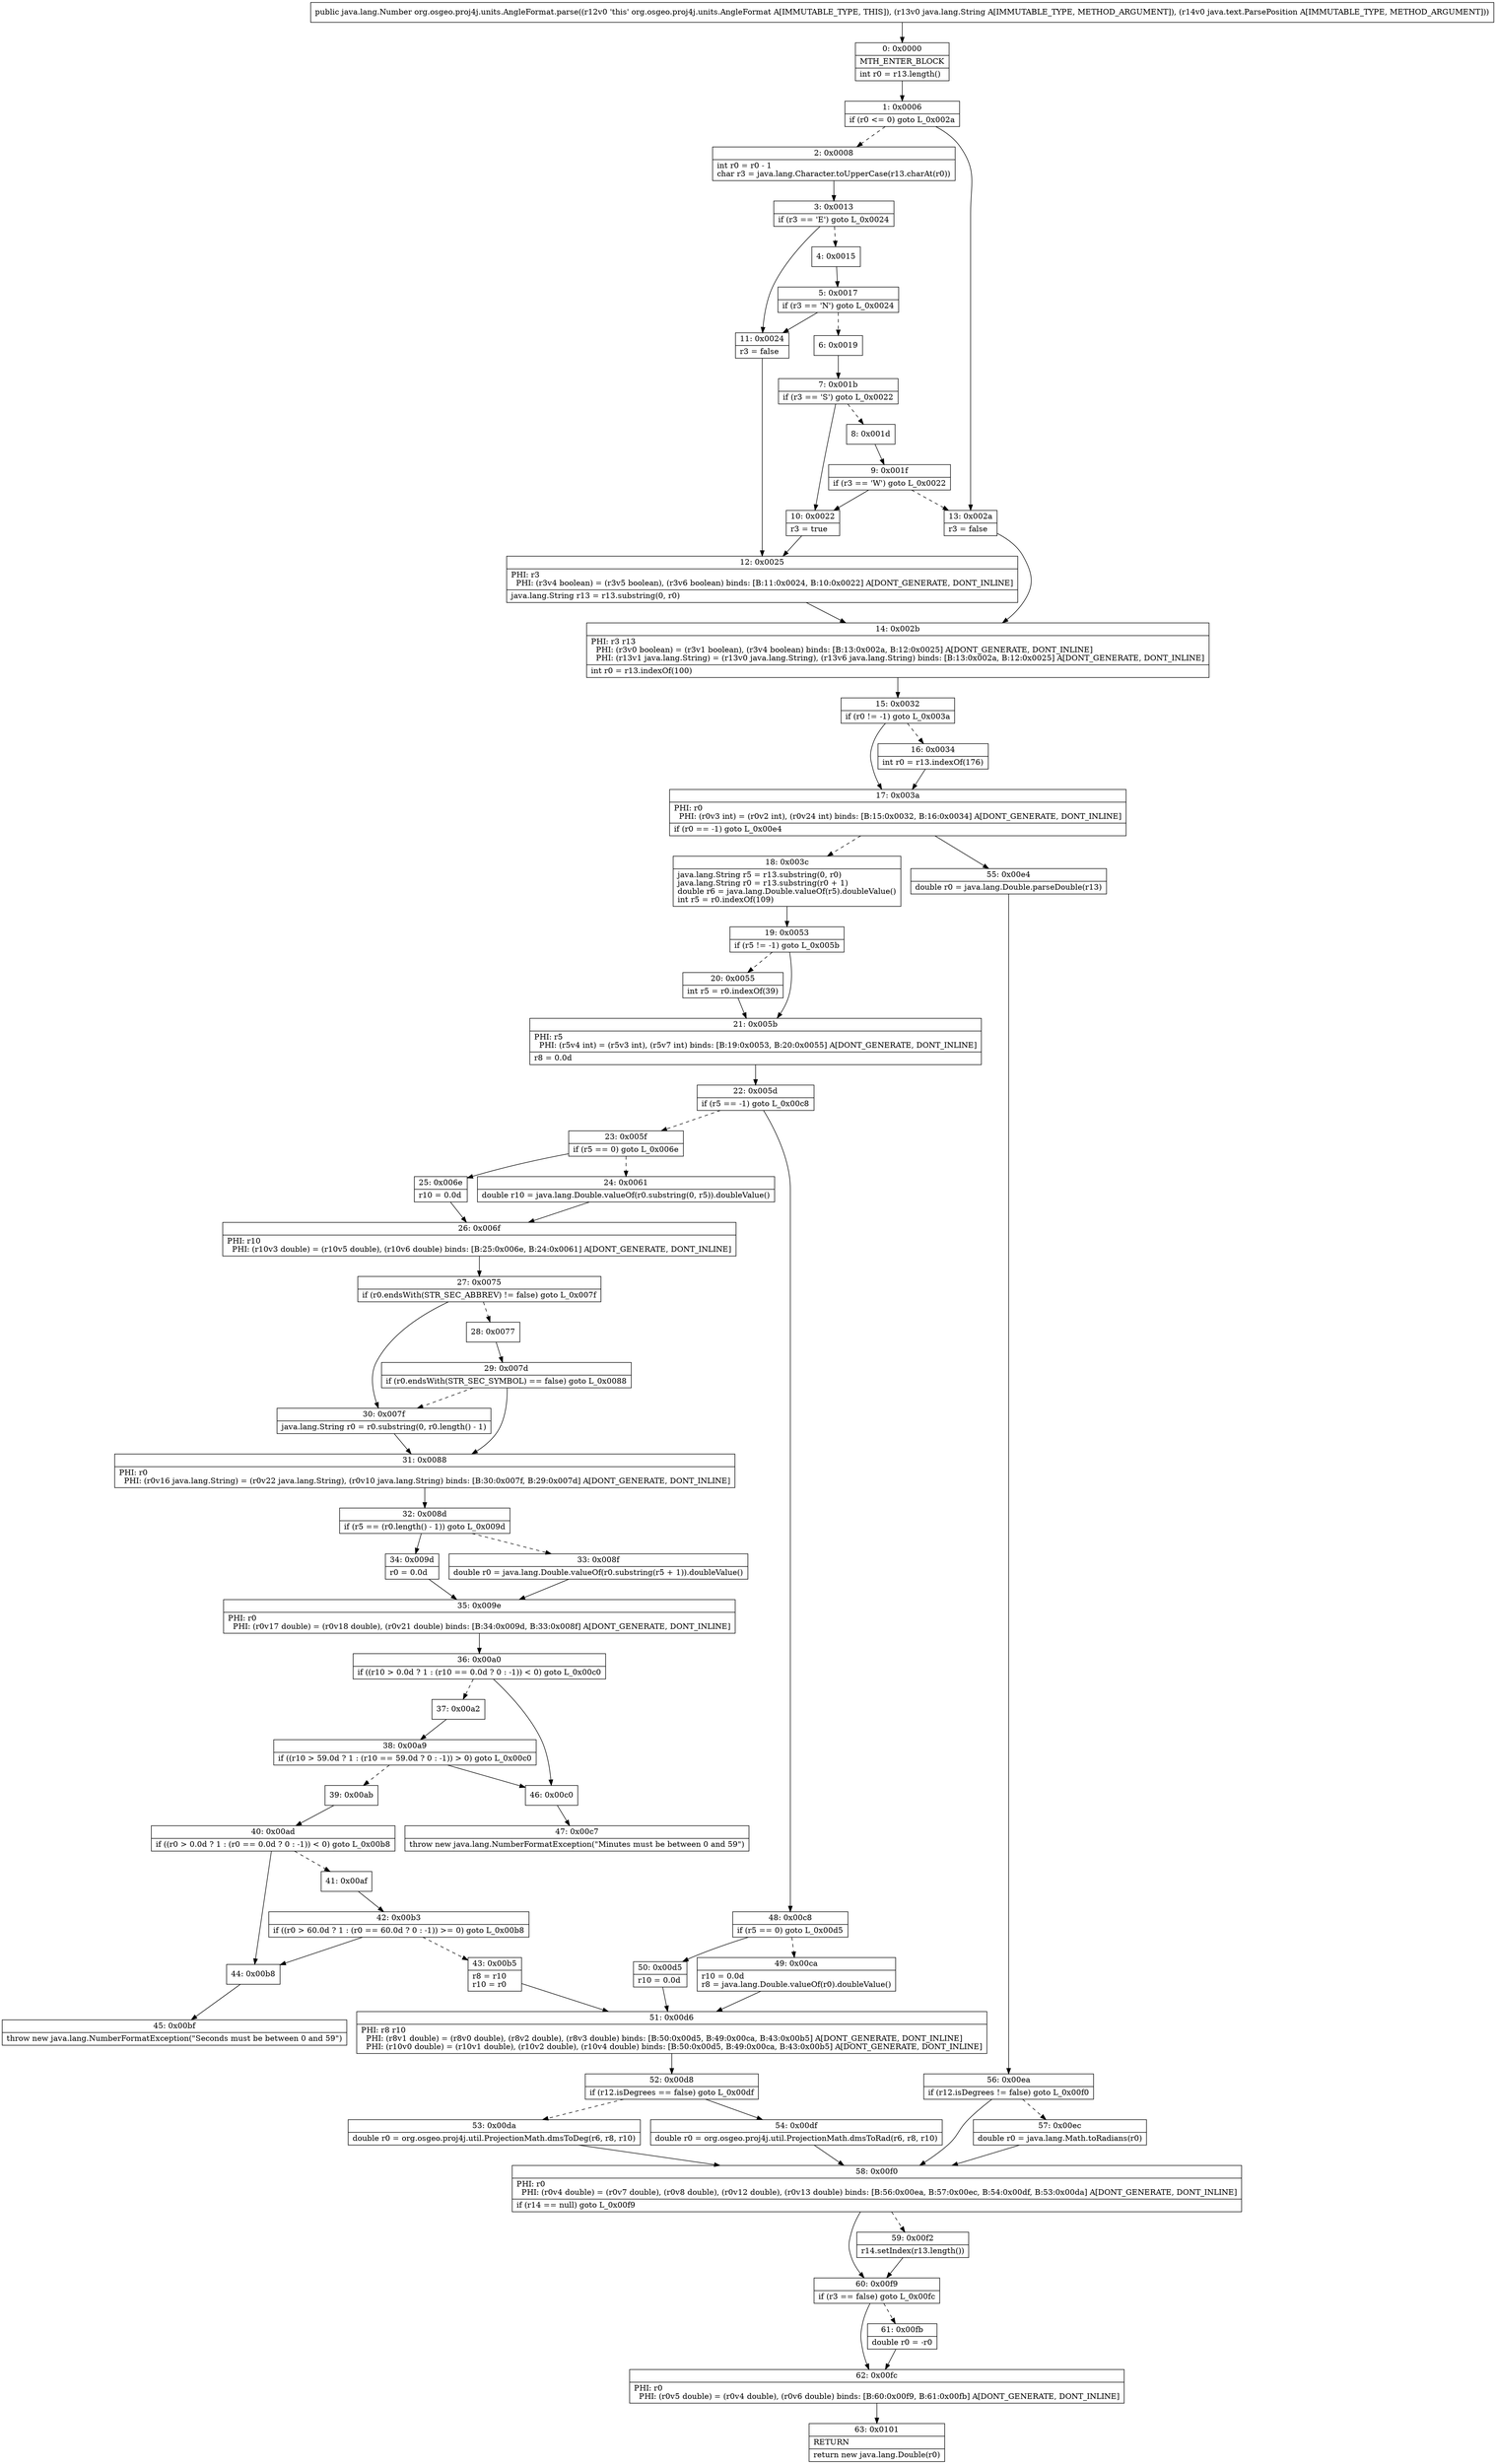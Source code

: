 digraph "CFG fororg.osgeo.proj4j.units.AngleFormat.parse(Ljava\/lang\/String;Ljava\/text\/ParsePosition;)Ljava\/lang\/Number;" {
Node_0 [shape=record,label="{0\:\ 0x0000|MTH_ENTER_BLOCK\l|int r0 = r13.length()\l}"];
Node_1 [shape=record,label="{1\:\ 0x0006|if (r0 \<= 0) goto L_0x002a\l}"];
Node_2 [shape=record,label="{2\:\ 0x0008|int r0 = r0 \- 1\lchar r3 = java.lang.Character.toUpperCase(r13.charAt(r0))\l}"];
Node_3 [shape=record,label="{3\:\ 0x0013|if (r3 == 'E') goto L_0x0024\l}"];
Node_4 [shape=record,label="{4\:\ 0x0015}"];
Node_5 [shape=record,label="{5\:\ 0x0017|if (r3 == 'N') goto L_0x0024\l}"];
Node_6 [shape=record,label="{6\:\ 0x0019}"];
Node_7 [shape=record,label="{7\:\ 0x001b|if (r3 == 'S') goto L_0x0022\l}"];
Node_8 [shape=record,label="{8\:\ 0x001d}"];
Node_9 [shape=record,label="{9\:\ 0x001f|if (r3 == 'W') goto L_0x0022\l}"];
Node_10 [shape=record,label="{10\:\ 0x0022|r3 = true\l}"];
Node_11 [shape=record,label="{11\:\ 0x0024|r3 = false\l}"];
Node_12 [shape=record,label="{12\:\ 0x0025|PHI: r3 \l  PHI: (r3v4 boolean) = (r3v5 boolean), (r3v6 boolean) binds: [B:11:0x0024, B:10:0x0022] A[DONT_GENERATE, DONT_INLINE]\l|java.lang.String r13 = r13.substring(0, r0)\l}"];
Node_13 [shape=record,label="{13\:\ 0x002a|r3 = false\l}"];
Node_14 [shape=record,label="{14\:\ 0x002b|PHI: r3 r13 \l  PHI: (r3v0 boolean) = (r3v1 boolean), (r3v4 boolean) binds: [B:13:0x002a, B:12:0x0025] A[DONT_GENERATE, DONT_INLINE]\l  PHI: (r13v1 java.lang.String) = (r13v0 java.lang.String), (r13v6 java.lang.String) binds: [B:13:0x002a, B:12:0x0025] A[DONT_GENERATE, DONT_INLINE]\l|int r0 = r13.indexOf(100)\l}"];
Node_15 [shape=record,label="{15\:\ 0x0032|if (r0 != \-1) goto L_0x003a\l}"];
Node_16 [shape=record,label="{16\:\ 0x0034|int r0 = r13.indexOf(176)\l}"];
Node_17 [shape=record,label="{17\:\ 0x003a|PHI: r0 \l  PHI: (r0v3 int) = (r0v2 int), (r0v24 int) binds: [B:15:0x0032, B:16:0x0034] A[DONT_GENERATE, DONT_INLINE]\l|if (r0 == \-1) goto L_0x00e4\l}"];
Node_18 [shape=record,label="{18\:\ 0x003c|java.lang.String r5 = r13.substring(0, r0)\ljava.lang.String r0 = r13.substring(r0 + 1)\ldouble r6 = java.lang.Double.valueOf(r5).doubleValue()\lint r5 = r0.indexOf(109)\l}"];
Node_19 [shape=record,label="{19\:\ 0x0053|if (r5 != \-1) goto L_0x005b\l}"];
Node_20 [shape=record,label="{20\:\ 0x0055|int r5 = r0.indexOf(39)\l}"];
Node_21 [shape=record,label="{21\:\ 0x005b|PHI: r5 \l  PHI: (r5v4 int) = (r5v3 int), (r5v7 int) binds: [B:19:0x0053, B:20:0x0055] A[DONT_GENERATE, DONT_INLINE]\l|r8 = 0.0d\l}"];
Node_22 [shape=record,label="{22\:\ 0x005d|if (r5 == \-1) goto L_0x00c8\l}"];
Node_23 [shape=record,label="{23\:\ 0x005f|if (r5 == 0) goto L_0x006e\l}"];
Node_24 [shape=record,label="{24\:\ 0x0061|double r10 = java.lang.Double.valueOf(r0.substring(0, r5)).doubleValue()\l}"];
Node_25 [shape=record,label="{25\:\ 0x006e|r10 = 0.0d\l}"];
Node_26 [shape=record,label="{26\:\ 0x006f|PHI: r10 \l  PHI: (r10v3 double) = (r10v5 double), (r10v6 double) binds: [B:25:0x006e, B:24:0x0061] A[DONT_GENERATE, DONT_INLINE]\l}"];
Node_27 [shape=record,label="{27\:\ 0x0075|if (r0.endsWith(STR_SEC_ABBREV) != false) goto L_0x007f\l}"];
Node_28 [shape=record,label="{28\:\ 0x0077}"];
Node_29 [shape=record,label="{29\:\ 0x007d|if (r0.endsWith(STR_SEC_SYMBOL) == false) goto L_0x0088\l}"];
Node_30 [shape=record,label="{30\:\ 0x007f|java.lang.String r0 = r0.substring(0, r0.length() \- 1)\l}"];
Node_31 [shape=record,label="{31\:\ 0x0088|PHI: r0 \l  PHI: (r0v16 java.lang.String) = (r0v22 java.lang.String), (r0v10 java.lang.String) binds: [B:30:0x007f, B:29:0x007d] A[DONT_GENERATE, DONT_INLINE]\l}"];
Node_32 [shape=record,label="{32\:\ 0x008d|if (r5 == (r0.length() \- 1)) goto L_0x009d\l}"];
Node_33 [shape=record,label="{33\:\ 0x008f|double r0 = java.lang.Double.valueOf(r0.substring(r5 + 1)).doubleValue()\l}"];
Node_34 [shape=record,label="{34\:\ 0x009d|r0 = 0.0d\l}"];
Node_35 [shape=record,label="{35\:\ 0x009e|PHI: r0 \l  PHI: (r0v17 double) = (r0v18 double), (r0v21 double) binds: [B:34:0x009d, B:33:0x008f] A[DONT_GENERATE, DONT_INLINE]\l}"];
Node_36 [shape=record,label="{36\:\ 0x00a0|if ((r10 \> 0.0d ? 1 : (r10 == 0.0d ? 0 : \-1)) \< 0) goto L_0x00c0\l}"];
Node_37 [shape=record,label="{37\:\ 0x00a2}"];
Node_38 [shape=record,label="{38\:\ 0x00a9|if ((r10 \> 59.0d ? 1 : (r10 == 59.0d ? 0 : \-1)) \> 0) goto L_0x00c0\l}"];
Node_39 [shape=record,label="{39\:\ 0x00ab}"];
Node_40 [shape=record,label="{40\:\ 0x00ad|if ((r0 \> 0.0d ? 1 : (r0 == 0.0d ? 0 : \-1)) \< 0) goto L_0x00b8\l}"];
Node_41 [shape=record,label="{41\:\ 0x00af}"];
Node_42 [shape=record,label="{42\:\ 0x00b3|if ((r0 \> 60.0d ? 1 : (r0 == 60.0d ? 0 : \-1)) \>= 0) goto L_0x00b8\l}"];
Node_43 [shape=record,label="{43\:\ 0x00b5|r8 = r10\lr10 = r0\l}"];
Node_44 [shape=record,label="{44\:\ 0x00b8}"];
Node_45 [shape=record,label="{45\:\ 0x00bf|throw new java.lang.NumberFormatException(\"Seconds must be between 0 and 59\")\l}"];
Node_46 [shape=record,label="{46\:\ 0x00c0}"];
Node_47 [shape=record,label="{47\:\ 0x00c7|throw new java.lang.NumberFormatException(\"Minutes must be between 0 and 59\")\l}"];
Node_48 [shape=record,label="{48\:\ 0x00c8|if (r5 == 0) goto L_0x00d5\l}"];
Node_49 [shape=record,label="{49\:\ 0x00ca|r10 = 0.0d\lr8 = java.lang.Double.valueOf(r0).doubleValue()\l}"];
Node_50 [shape=record,label="{50\:\ 0x00d5|r10 = 0.0d\l}"];
Node_51 [shape=record,label="{51\:\ 0x00d6|PHI: r8 r10 \l  PHI: (r8v1 double) = (r8v0 double), (r8v2 double), (r8v3 double) binds: [B:50:0x00d5, B:49:0x00ca, B:43:0x00b5] A[DONT_GENERATE, DONT_INLINE]\l  PHI: (r10v0 double) = (r10v1 double), (r10v2 double), (r10v4 double) binds: [B:50:0x00d5, B:49:0x00ca, B:43:0x00b5] A[DONT_GENERATE, DONT_INLINE]\l}"];
Node_52 [shape=record,label="{52\:\ 0x00d8|if (r12.isDegrees == false) goto L_0x00df\l}"];
Node_53 [shape=record,label="{53\:\ 0x00da|double r0 = org.osgeo.proj4j.util.ProjectionMath.dmsToDeg(r6, r8, r10)\l}"];
Node_54 [shape=record,label="{54\:\ 0x00df|double r0 = org.osgeo.proj4j.util.ProjectionMath.dmsToRad(r6, r8, r10)\l}"];
Node_55 [shape=record,label="{55\:\ 0x00e4|double r0 = java.lang.Double.parseDouble(r13)\l}"];
Node_56 [shape=record,label="{56\:\ 0x00ea|if (r12.isDegrees != false) goto L_0x00f0\l}"];
Node_57 [shape=record,label="{57\:\ 0x00ec|double r0 = java.lang.Math.toRadians(r0)\l}"];
Node_58 [shape=record,label="{58\:\ 0x00f0|PHI: r0 \l  PHI: (r0v4 double) = (r0v7 double), (r0v8 double), (r0v12 double), (r0v13 double) binds: [B:56:0x00ea, B:57:0x00ec, B:54:0x00df, B:53:0x00da] A[DONT_GENERATE, DONT_INLINE]\l|if (r14 == null) goto L_0x00f9\l}"];
Node_59 [shape=record,label="{59\:\ 0x00f2|r14.setIndex(r13.length())\l}"];
Node_60 [shape=record,label="{60\:\ 0x00f9|if (r3 == false) goto L_0x00fc\l}"];
Node_61 [shape=record,label="{61\:\ 0x00fb|double r0 = \-r0\l}"];
Node_62 [shape=record,label="{62\:\ 0x00fc|PHI: r0 \l  PHI: (r0v5 double) = (r0v4 double), (r0v6 double) binds: [B:60:0x00f9, B:61:0x00fb] A[DONT_GENERATE, DONT_INLINE]\l}"];
Node_63 [shape=record,label="{63\:\ 0x0101|RETURN\l|return new java.lang.Double(r0)\l}"];
MethodNode[shape=record,label="{public java.lang.Number org.osgeo.proj4j.units.AngleFormat.parse((r12v0 'this' org.osgeo.proj4j.units.AngleFormat A[IMMUTABLE_TYPE, THIS]), (r13v0 java.lang.String A[IMMUTABLE_TYPE, METHOD_ARGUMENT]), (r14v0 java.text.ParsePosition A[IMMUTABLE_TYPE, METHOD_ARGUMENT])) }"];
MethodNode -> Node_0;
Node_0 -> Node_1;
Node_1 -> Node_2[style=dashed];
Node_1 -> Node_13;
Node_2 -> Node_3;
Node_3 -> Node_4[style=dashed];
Node_3 -> Node_11;
Node_4 -> Node_5;
Node_5 -> Node_6[style=dashed];
Node_5 -> Node_11;
Node_6 -> Node_7;
Node_7 -> Node_8[style=dashed];
Node_7 -> Node_10;
Node_8 -> Node_9;
Node_9 -> Node_10;
Node_9 -> Node_13[style=dashed];
Node_10 -> Node_12;
Node_11 -> Node_12;
Node_12 -> Node_14;
Node_13 -> Node_14;
Node_14 -> Node_15;
Node_15 -> Node_16[style=dashed];
Node_15 -> Node_17;
Node_16 -> Node_17;
Node_17 -> Node_18[style=dashed];
Node_17 -> Node_55;
Node_18 -> Node_19;
Node_19 -> Node_20[style=dashed];
Node_19 -> Node_21;
Node_20 -> Node_21;
Node_21 -> Node_22;
Node_22 -> Node_23[style=dashed];
Node_22 -> Node_48;
Node_23 -> Node_24[style=dashed];
Node_23 -> Node_25;
Node_24 -> Node_26;
Node_25 -> Node_26;
Node_26 -> Node_27;
Node_27 -> Node_28[style=dashed];
Node_27 -> Node_30;
Node_28 -> Node_29;
Node_29 -> Node_30[style=dashed];
Node_29 -> Node_31;
Node_30 -> Node_31;
Node_31 -> Node_32;
Node_32 -> Node_33[style=dashed];
Node_32 -> Node_34;
Node_33 -> Node_35;
Node_34 -> Node_35;
Node_35 -> Node_36;
Node_36 -> Node_37[style=dashed];
Node_36 -> Node_46;
Node_37 -> Node_38;
Node_38 -> Node_39[style=dashed];
Node_38 -> Node_46;
Node_39 -> Node_40;
Node_40 -> Node_41[style=dashed];
Node_40 -> Node_44;
Node_41 -> Node_42;
Node_42 -> Node_43[style=dashed];
Node_42 -> Node_44;
Node_43 -> Node_51;
Node_44 -> Node_45;
Node_46 -> Node_47;
Node_48 -> Node_49[style=dashed];
Node_48 -> Node_50;
Node_49 -> Node_51;
Node_50 -> Node_51;
Node_51 -> Node_52;
Node_52 -> Node_53[style=dashed];
Node_52 -> Node_54;
Node_53 -> Node_58;
Node_54 -> Node_58;
Node_55 -> Node_56;
Node_56 -> Node_57[style=dashed];
Node_56 -> Node_58;
Node_57 -> Node_58;
Node_58 -> Node_59[style=dashed];
Node_58 -> Node_60;
Node_59 -> Node_60;
Node_60 -> Node_61[style=dashed];
Node_60 -> Node_62;
Node_61 -> Node_62;
Node_62 -> Node_63;
}

